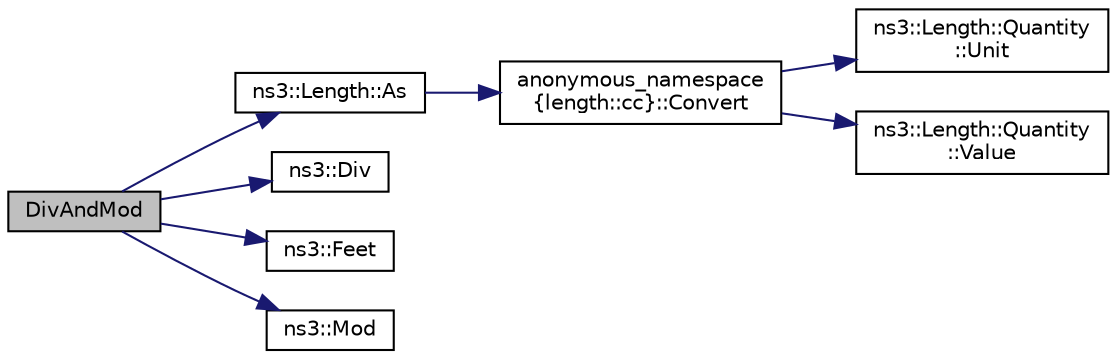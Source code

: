 digraph "DivAndMod"
{
 // LATEX_PDF_SIZE
  edge [fontname="Helvetica",fontsize="10",labelfontname="Helvetica",labelfontsize="10"];
  node [fontname="Helvetica",fontsize="10",shape=record];
  rankdir="LR";
  Node1 [label="DivAndMod",height=0.2,width=0.4,color="black", fillcolor="grey75", style="filled", fontcolor="black",tooltip=" "];
  Node1 -> Node2 [color="midnightblue",fontsize="10",style="solid",fontname="Helvetica"];
  Node2 [label="ns3::Length::As",height=0.2,width=0.4,color="black", fillcolor="white", style="filled",URL="$classns3_1_1_length.html#a70245603398cf618ec7a7f4bfca815fc",tooltip="Create a Quantity in a specific unit from a Length."];
  Node2 -> Node3 [color="midnightblue",fontsize="10",style="solid",fontname="Helvetica"];
  Node3 [label="anonymous_namespace\l\{length::cc\}::Convert",height=0.2,width=0.4,color="black", fillcolor="white", style="filled",URL="$namespaceanonymous__namespace_02length_8cc_03.html#a0c14f10e123226b0b3bbc9536a7551d4",tooltip="Convert a Length::Quantity to the equivalent value in another unit."];
  Node3 -> Node4 [color="midnightblue",fontsize="10",style="solid",fontname="Helvetica"];
  Node4 [label="ns3::Length::Quantity\l::Unit",height=0.2,width=0.4,color="black", fillcolor="white", style="filled",URL="$classns3_1_1_length_1_1_quantity.html#a6c840c765d4b3174fa07de9643abd185",tooltip="The unit of the quantity."];
  Node3 -> Node5 [color="midnightblue",fontsize="10",style="solid",fontname="Helvetica"];
  Node5 [label="ns3::Length::Quantity\l::Value",height=0.2,width=0.4,color="black", fillcolor="white", style="filled",URL="$classns3_1_1_length_1_1_quantity.html#a5da7df9951e577f6c5b48570ff7f05e9",tooltip="The value of the quantity."];
  Node1 -> Node6 [color="midnightblue",fontsize="10",style="solid",fontname="Helvetica"];
  Node6 [label="ns3::Div",height=0.2,width=0.4,color="black", fillcolor="white", style="filled",URL="$group__length.html#ga4b3e43e699dd36d6ef3cee2c822e6fb0",tooltip="This function provides a string parsing method that does not rely on istream, which has been found to..."];
  Node1 -> Node7 [color="midnightblue",fontsize="10",style="solid",fontname="Helvetica"];
  Node7 [label="ns3::Feet",height=0.2,width=0.4,color="black", fillcolor="white", style="filled",URL="$group__length.html#ga42279210c16673dcc977afb3a4940017",tooltip="This function provides a string parsing method that does not rely on istream, which has been found to..."];
  Node1 -> Node8 [color="midnightblue",fontsize="10",style="solid",fontname="Helvetica"];
  Node8 [label="ns3::Mod",height=0.2,width=0.4,color="black", fillcolor="white", style="filled",URL="$group__length.html#ga533687975766f7e39182cfb365b95624",tooltip="This function provides a string parsing method that does not rely on istream, which has been found to..."];
}
